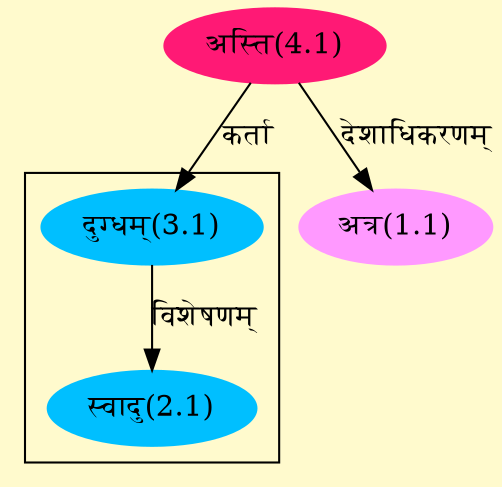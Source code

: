 digraph G{
rankdir=BT;
 compound=true;
 bgcolor="lemonchiffon1";

subgraph cluster_1{
Node2_1 [style=filled, color="#00BFFF" label = "स्वादु(2.1)"]
Node3_1 [style=filled, color="#00BFFF" label = "दुग्धम्(3.1)"]

}
Node1_1 [style=filled, color="#FF99FF" label = "अत्र(1.1)"]
Node4_1 [style=filled, color="#FF1975" label = "अस्ति(4.1)"]
Node3_1 [style=filled, color="#00BFFF" label = "दुग्धम्(3.1)"]
/* Start of Relations section */

Node1_1 -> Node4_1 [  label="देशाधिकरणम्"  dir="back" ]
Node2_1 -> Node3_1 [  label="विशेषणम्"  dir="back" ]
Node3_1 -> Node4_1 [  label="कर्ता"  dir="back" ]
}
